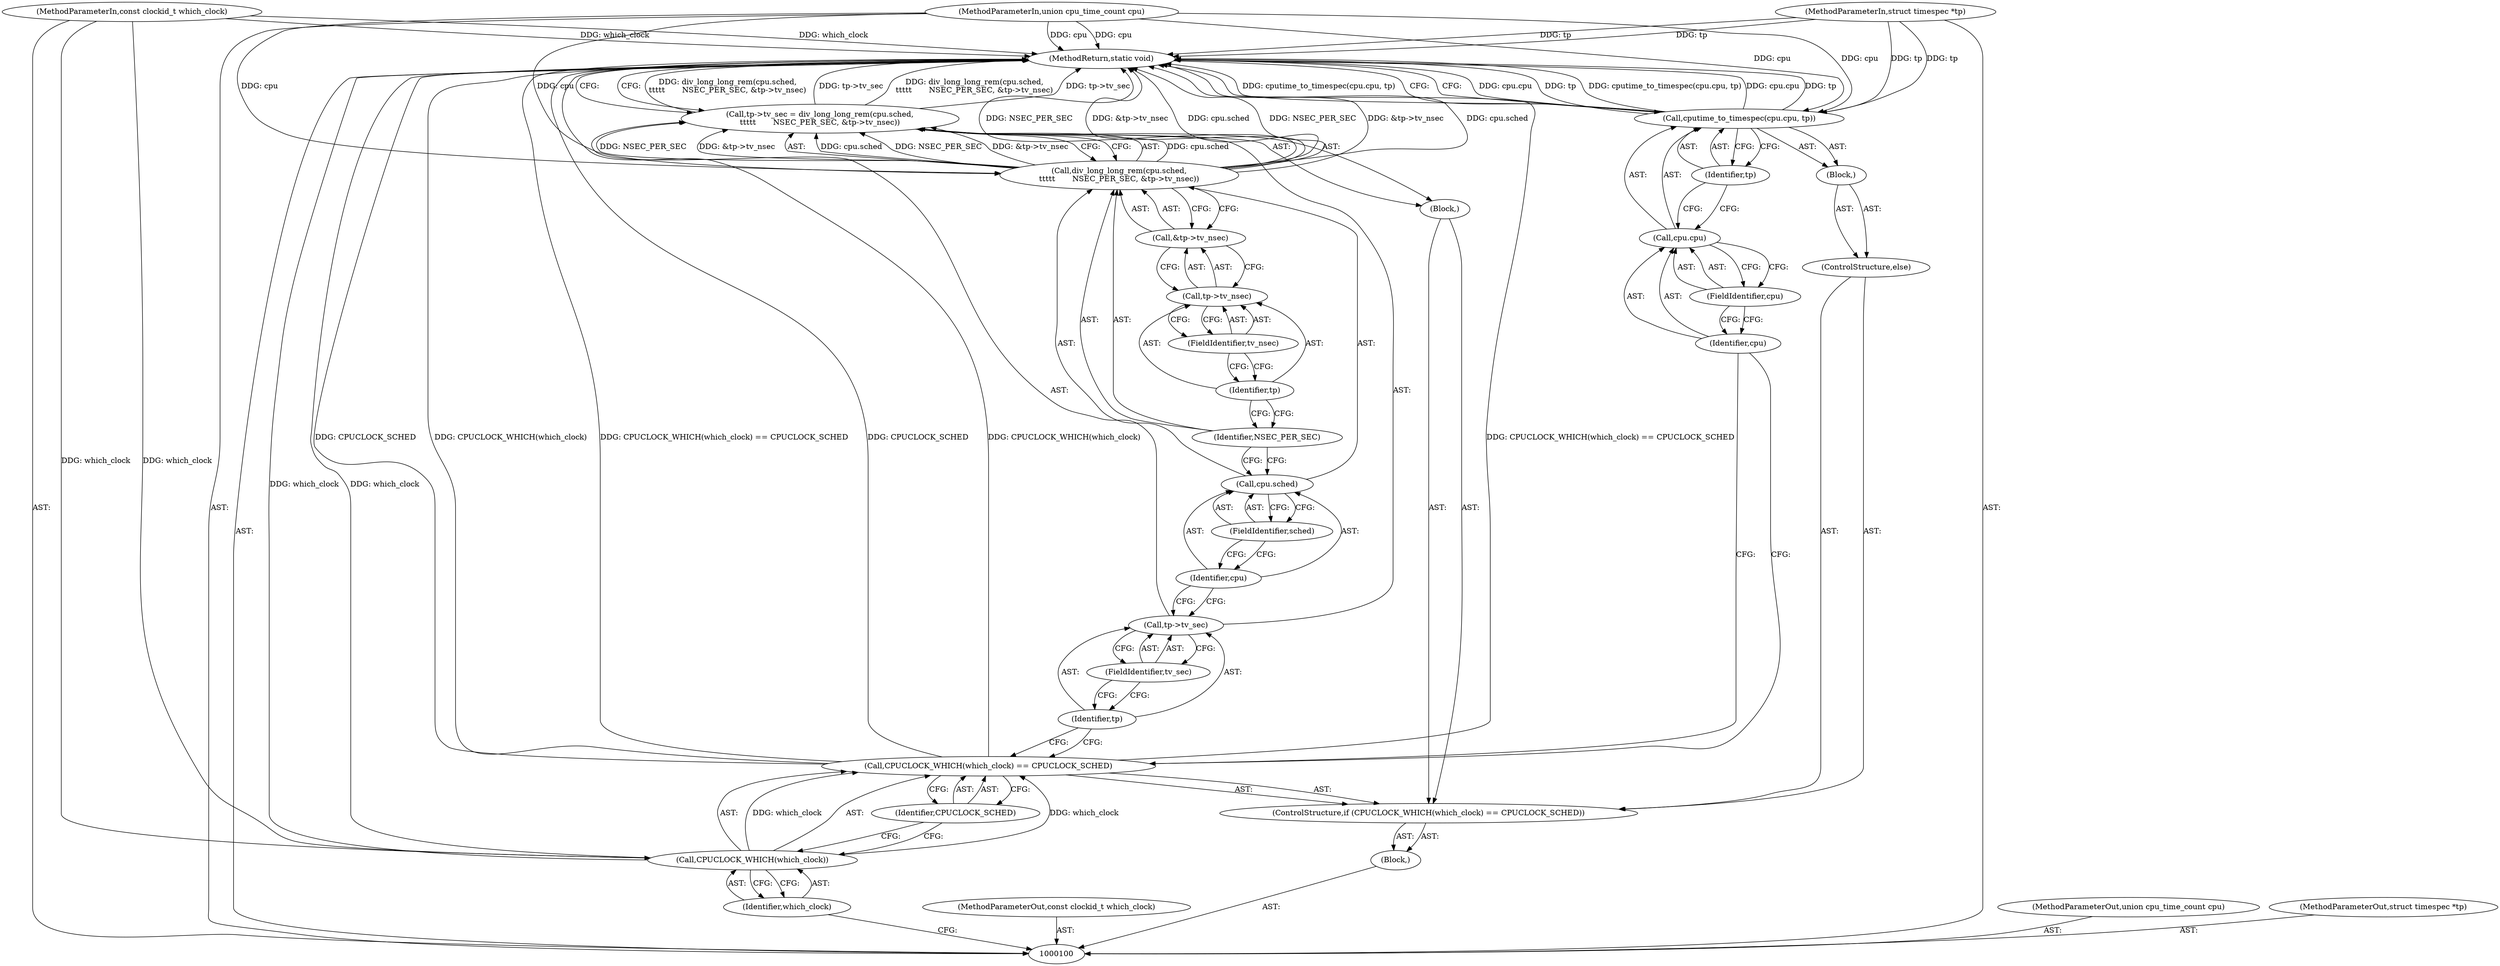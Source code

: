 digraph "1_linux_f8bd2258e2d520dff28c855658bd24bdafb5102d_4" {
"1000131" [label="(MethodReturn,static void)"];
"1000101" [label="(MethodParameterIn,const clockid_t which_clock)"];
"1000178" [label="(MethodParameterOut,const clockid_t which_clock)"];
"1000102" [label="(MethodParameterIn,union cpu_time_count cpu)"];
"1000179" [label="(MethodParameterOut,union cpu_time_count cpu)"];
"1000103" [label="(MethodParameterIn,struct timespec *tp)"];
"1000180" [label="(MethodParameterOut,struct timespec *tp)"];
"1000104" [label="(Block,)"];
"1000105" [label="(ControlStructure,if (CPUCLOCK_WHICH(which_clock) == CPUCLOCK_SCHED))"];
"1000108" [label="(Identifier,which_clock)"];
"1000109" [label="(Identifier,CPUCLOCK_SCHED)"];
"1000106" [label="(Call,CPUCLOCK_WHICH(which_clock) == CPUCLOCK_SCHED)"];
"1000107" [label="(Call,CPUCLOCK_WHICH(which_clock))"];
"1000110" [label="(Block,)"];
"1000115" [label="(Call,div_long_long_rem(cpu.sched,\n\t\t\t\t\t       NSEC_PER_SEC, &tp->tv_nsec))"];
"1000111" [label="(Call,tp->tv_sec = div_long_long_rem(cpu.sched,\n\t\t\t\t\t       NSEC_PER_SEC, &tp->tv_nsec))"];
"1000112" [label="(Call,tp->tv_sec)"];
"1000113" [label="(Identifier,tp)"];
"1000116" [label="(Call,cpu.sched)"];
"1000117" [label="(Identifier,cpu)"];
"1000118" [label="(FieldIdentifier,sched)"];
"1000114" [label="(FieldIdentifier,tv_sec)"];
"1000119" [label="(Identifier,NSEC_PER_SEC)"];
"1000120" [label="(Call,&tp->tv_nsec)"];
"1000121" [label="(Call,tp->tv_nsec)"];
"1000122" [label="(Identifier,tp)"];
"1000123" [label="(FieldIdentifier,tv_nsec)"];
"1000124" [label="(ControlStructure,else)"];
"1000125" [label="(Block,)"];
"1000127" [label="(Call,cpu.cpu)"];
"1000128" [label="(Identifier,cpu)"];
"1000129" [label="(FieldIdentifier,cpu)"];
"1000126" [label="(Call,cputime_to_timespec(cpu.cpu, tp))"];
"1000130" [label="(Identifier,tp)"];
"1000131" -> "1000100"  [label="AST: "];
"1000131" -> "1000111"  [label="CFG: "];
"1000131" -> "1000126"  [label="CFG: "];
"1000107" -> "1000131"  [label="DDG: which_clock"];
"1000106" -> "1000131"  [label="DDG: CPUCLOCK_WHICH(which_clock)"];
"1000106" -> "1000131"  [label="DDG: CPUCLOCK_WHICH(which_clock) == CPUCLOCK_SCHED"];
"1000106" -> "1000131"  [label="DDG: CPUCLOCK_SCHED"];
"1000103" -> "1000131"  [label="DDG: tp"];
"1000111" -> "1000131"  [label="DDG: div_long_long_rem(cpu.sched,\n\t\t\t\t\t       NSEC_PER_SEC, &tp->tv_nsec)"];
"1000111" -> "1000131"  [label="DDG: tp->tv_sec"];
"1000126" -> "1000131"  [label="DDG: cpu.cpu"];
"1000126" -> "1000131"  [label="DDG: tp"];
"1000126" -> "1000131"  [label="DDG: cputime_to_timespec(cpu.cpu, tp)"];
"1000115" -> "1000131"  [label="DDG: NSEC_PER_SEC"];
"1000115" -> "1000131"  [label="DDG: &tp->tv_nsec"];
"1000115" -> "1000131"  [label="DDG: cpu.sched"];
"1000102" -> "1000131"  [label="DDG: cpu"];
"1000101" -> "1000131"  [label="DDG: which_clock"];
"1000101" -> "1000100"  [label="AST: "];
"1000101" -> "1000131"  [label="DDG: which_clock"];
"1000101" -> "1000107"  [label="DDG: which_clock"];
"1000178" -> "1000100"  [label="AST: "];
"1000102" -> "1000100"  [label="AST: "];
"1000102" -> "1000131"  [label="DDG: cpu"];
"1000102" -> "1000115"  [label="DDG: cpu"];
"1000102" -> "1000126"  [label="DDG: cpu"];
"1000179" -> "1000100"  [label="AST: "];
"1000103" -> "1000100"  [label="AST: "];
"1000103" -> "1000131"  [label="DDG: tp"];
"1000103" -> "1000126"  [label="DDG: tp"];
"1000180" -> "1000100"  [label="AST: "];
"1000104" -> "1000100"  [label="AST: "];
"1000105" -> "1000104"  [label="AST: "];
"1000105" -> "1000104"  [label="AST: "];
"1000106" -> "1000105"  [label="AST: "];
"1000110" -> "1000105"  [label="AST: "];
"1000124" -> "1000105"  [label="AST: "];
"1000108" -> "1000107"  [label="AST: "];
"1000108" -> "1000100"  [label="CFG: "];
"1000107" -> "1000108"  [label="CFG: "];
"1000109" -> "1000106"  [label="AST: "];
"1000109" -> "1000107"  [label="CFG: "];
"1000106" -> "1000109"  [label="CFG: "];
"1000106" -> "1000105"  [label="AST: "];
"1000106" -> "1000109"  [label="CFG: "];
"1000107" -> "1000106"  [label="AST: "];
"1000109" -> "1000106"  [label="AST: "];
"1000113" -> "1000106"  [label="CFG: "];
"1000128" -> "1000106"  [label="CFG: "];
"1000106" -> "1000131"  [label="DDG: CPUCLOCK_WHICH(which_clock)"];
"1000106" -> "1000131"  [label="DDG: CPUCLOCK_WHICH(which_clock) == CPUCLOCK_SCHED"];
"1000106" -> "1000131"  [label="DDG: CPUCLOCK_SCHED"];
"1000107" -> "1000106"  [label="DDG: which_clock"];
"1000107" -> "1000106"  [label="AST: "];
"1000107" -> "1000108"  [label="CFG: "];
"1000108" -> "1000107"  [label="AST: "];
"1000109" -> "1000107"  [label="CFG: "];
"1000107" -> "1000131"  [label="DDG: which_clock"];
"1000107" -> "1000106"  [label="DDG: which_clock"];
"1000101" -> "1000107"  [label="DDG: which_clock"];
"1000110" -> "1000105"  [label="AST: "];
"1000111" -> "1000110"  [label="AST: "];
"1000115" -> "1000111"  [label="AST: "];
"1000115" -> "1000120"  [label="CFG: "];
"1000116" -> "1000115"  [label="AST: "];
"1000119" -> "1000115"  [label="AST: "];
"1000120" -> "1000115"  [label="AST: "];
"1000111" -> "1000115"  [label="CFG: "];
"1000115" -> "1000131"  [label="DDG: NSEC_PER_SEC"];
"1000115" -> "1000131"  [label="DDG: &tp->tv_nsec"];
"1000115" -> "1000131"  [label="DDG: cpu.sched"];
"1000115" -> "1000111"  [label="DDG: cpu.sched"];
"1000115" -> "1000111"  [label="DDG: NSEC_PER_SEC"];
"1000115" -> "1000111"  [label="DDG: &tp->tv_nsec"];
"1000102" -> "1000115"  [label="DDG: cpu"];
"1000111" -> "1000110"  [label="AST: "];
"1000111" -> "1000115"  [label="CFG: "];
"1000112" -> "1000111"  [label="AST: "];
"1000115" -> "1000111"  [label="AST: "];
"1000131" -> "1000111"  [label="CFG: "];
"1000111" -> "1000131"  [label="DDG: div_long_long_rem(cpu.sched,\n\t\t\t\t\t       NSEC_PER_SEC, &tp->tv_nsec)"];
"1000111" -> "1000131"  [label="DDG: tp->tv_sec"];
"1000115" -> "1000111"  [label="DDG: cpu.sched"];
"1000115" -> "1000111"  [label="DDG: NSEC_PER_SEC"];
"1000115" -> "1000111"  [label="DDG: &tp->tv_nsec"];
"1000112" -> "1000111"  [label="AST: "];
"1000112" -> "1000114"  [label="CFG: "];
"1000113" -> "1000112"  [label="AST: "];
"1000114" -> "1000112"  [label="AST: "];
"1000117" -> "1000112"  [label="CFG: "];
"1000113" -> "1000112"  [label="AST: "];
"1000113" -> "1000106"  [label="CFG: "];
"1000114" -> "1000113"  [label="CFG: "];
"1000116" -> "1000115"  [label="AST: "];
"1000116" -> "1000118"  [label="CFG: "];
"1000117" -> "1000116"  [label="AST: "];
"1000118" -> "1000116"  [label="AST: "];
"1000119" -> "1000116"  [label="CFG: "];
"1000117" -> "1000116"  [label="AST: "];
"1000117" -> "1000112"  [label="CFG: "];
"1000118" -> "1000117"  [label="CFG: "];
"1000118" -> "1000116"  [label="AST: "];
"1000118" -> "1000117"  [label="CFG: "];
"1000116" -> "1000118"  [label="CFG: "];
"1000114" -> "1000112"  [label="AST: "];
"1000114" -> "1000113"  [label="CFG: "];
"1000112" -> "1000114"  [label="CFG: "];
"1000119" -> "1000115"  [label="AST: "];
"1000119" -> "1000116"  [label="CFG: "];
"1000122" -> "1000119"  [label="CFG: "];
"1000120" -> "1000115"  [label="AST: "];
"1000120" -> "1000121"  [label="CFG: "];
"1000121" -> "1000120"  [label="AST: "];
"1000115" -> "1000120"  [label="CFG: "];
"1000121" -> "1000120"  [label="AST: "];
"1000121" -> "1000123"  [label="CFG: "];
"1000122" -> "1000121"  [label="AST: "];
"1000123" -> "1000121"  [label="AST: "];
"1000120" -> "1000121"  [label="CFG: "];
"1000122" -> "1000121"  [label="AST: "];
"1000122" -> "1000119"  [label="CFG: "];
"1000123" -> "1000122"  [label="CFG: "];
"1000123" -> "1000121"  [label="AST: "];
"1000123" -> "1000122"  [label="CFG: "];
"1000121" -> "1000123"  [label="CFG: "];
"1000124" -> "1000105"  [label="AST: "];
"1000125" -> "1000124"  [label="AST: "];
"1000125" -> "1000124"  [label="AST: "];
"1000126" -> "1000125"  [label="AST: "];
"1000127" -> "1000126"  [label="AST: "];
"1000127" -> "1000129"  [label="CFG: "];
"1000128" -> "1000127"  [label="AST: "];
"1000129" -> "1000127"  [label="AST: "];
"1000130" -> "1000127"  [label="CFG: "];
"1000128" -> "1000127"  [label="AST: "];
"1000128" -> "1000106"  [label="CFG: "];
"1000129" -> "1000128"  [label="CFG: "];
"1000129" -> "1000127"  [label="AST: "];
"1000129" -> "1000128"  [label="CFG: "];
"1000127" -> "1000129"  [label="CFG: "];
"1000126" -> "1000125"  [label="AST: "];
"1000126" -> "1000130"  [label="CFG: "];
"1000127" -> "1000126"  [label="AST: "];
"1000130" -> "1000126"  [label="AST: "];
"1000131" -> "1000126"  [label="CFG: "];
"1000126" -> "1000131"  [label="DDG: cpu.cpu"];
"1000126" -> "1000131"  [label="DDG: tp"];
"1000126" -> "1000131"  [label="DDG: cputime_to_timespec(cpu.cpu, tp)"];
"1000102" -> "1000126"  [label="DDG: cpu"];
"1000103" -> "1000126"  [label="DDG: tp"];
"1000130" -> "1000126"  [label="AST: "];
"1000130" -> "1000127"  [label="CFG: "];
"1000126" -> "1000130"  [label="CFG: "];
}
